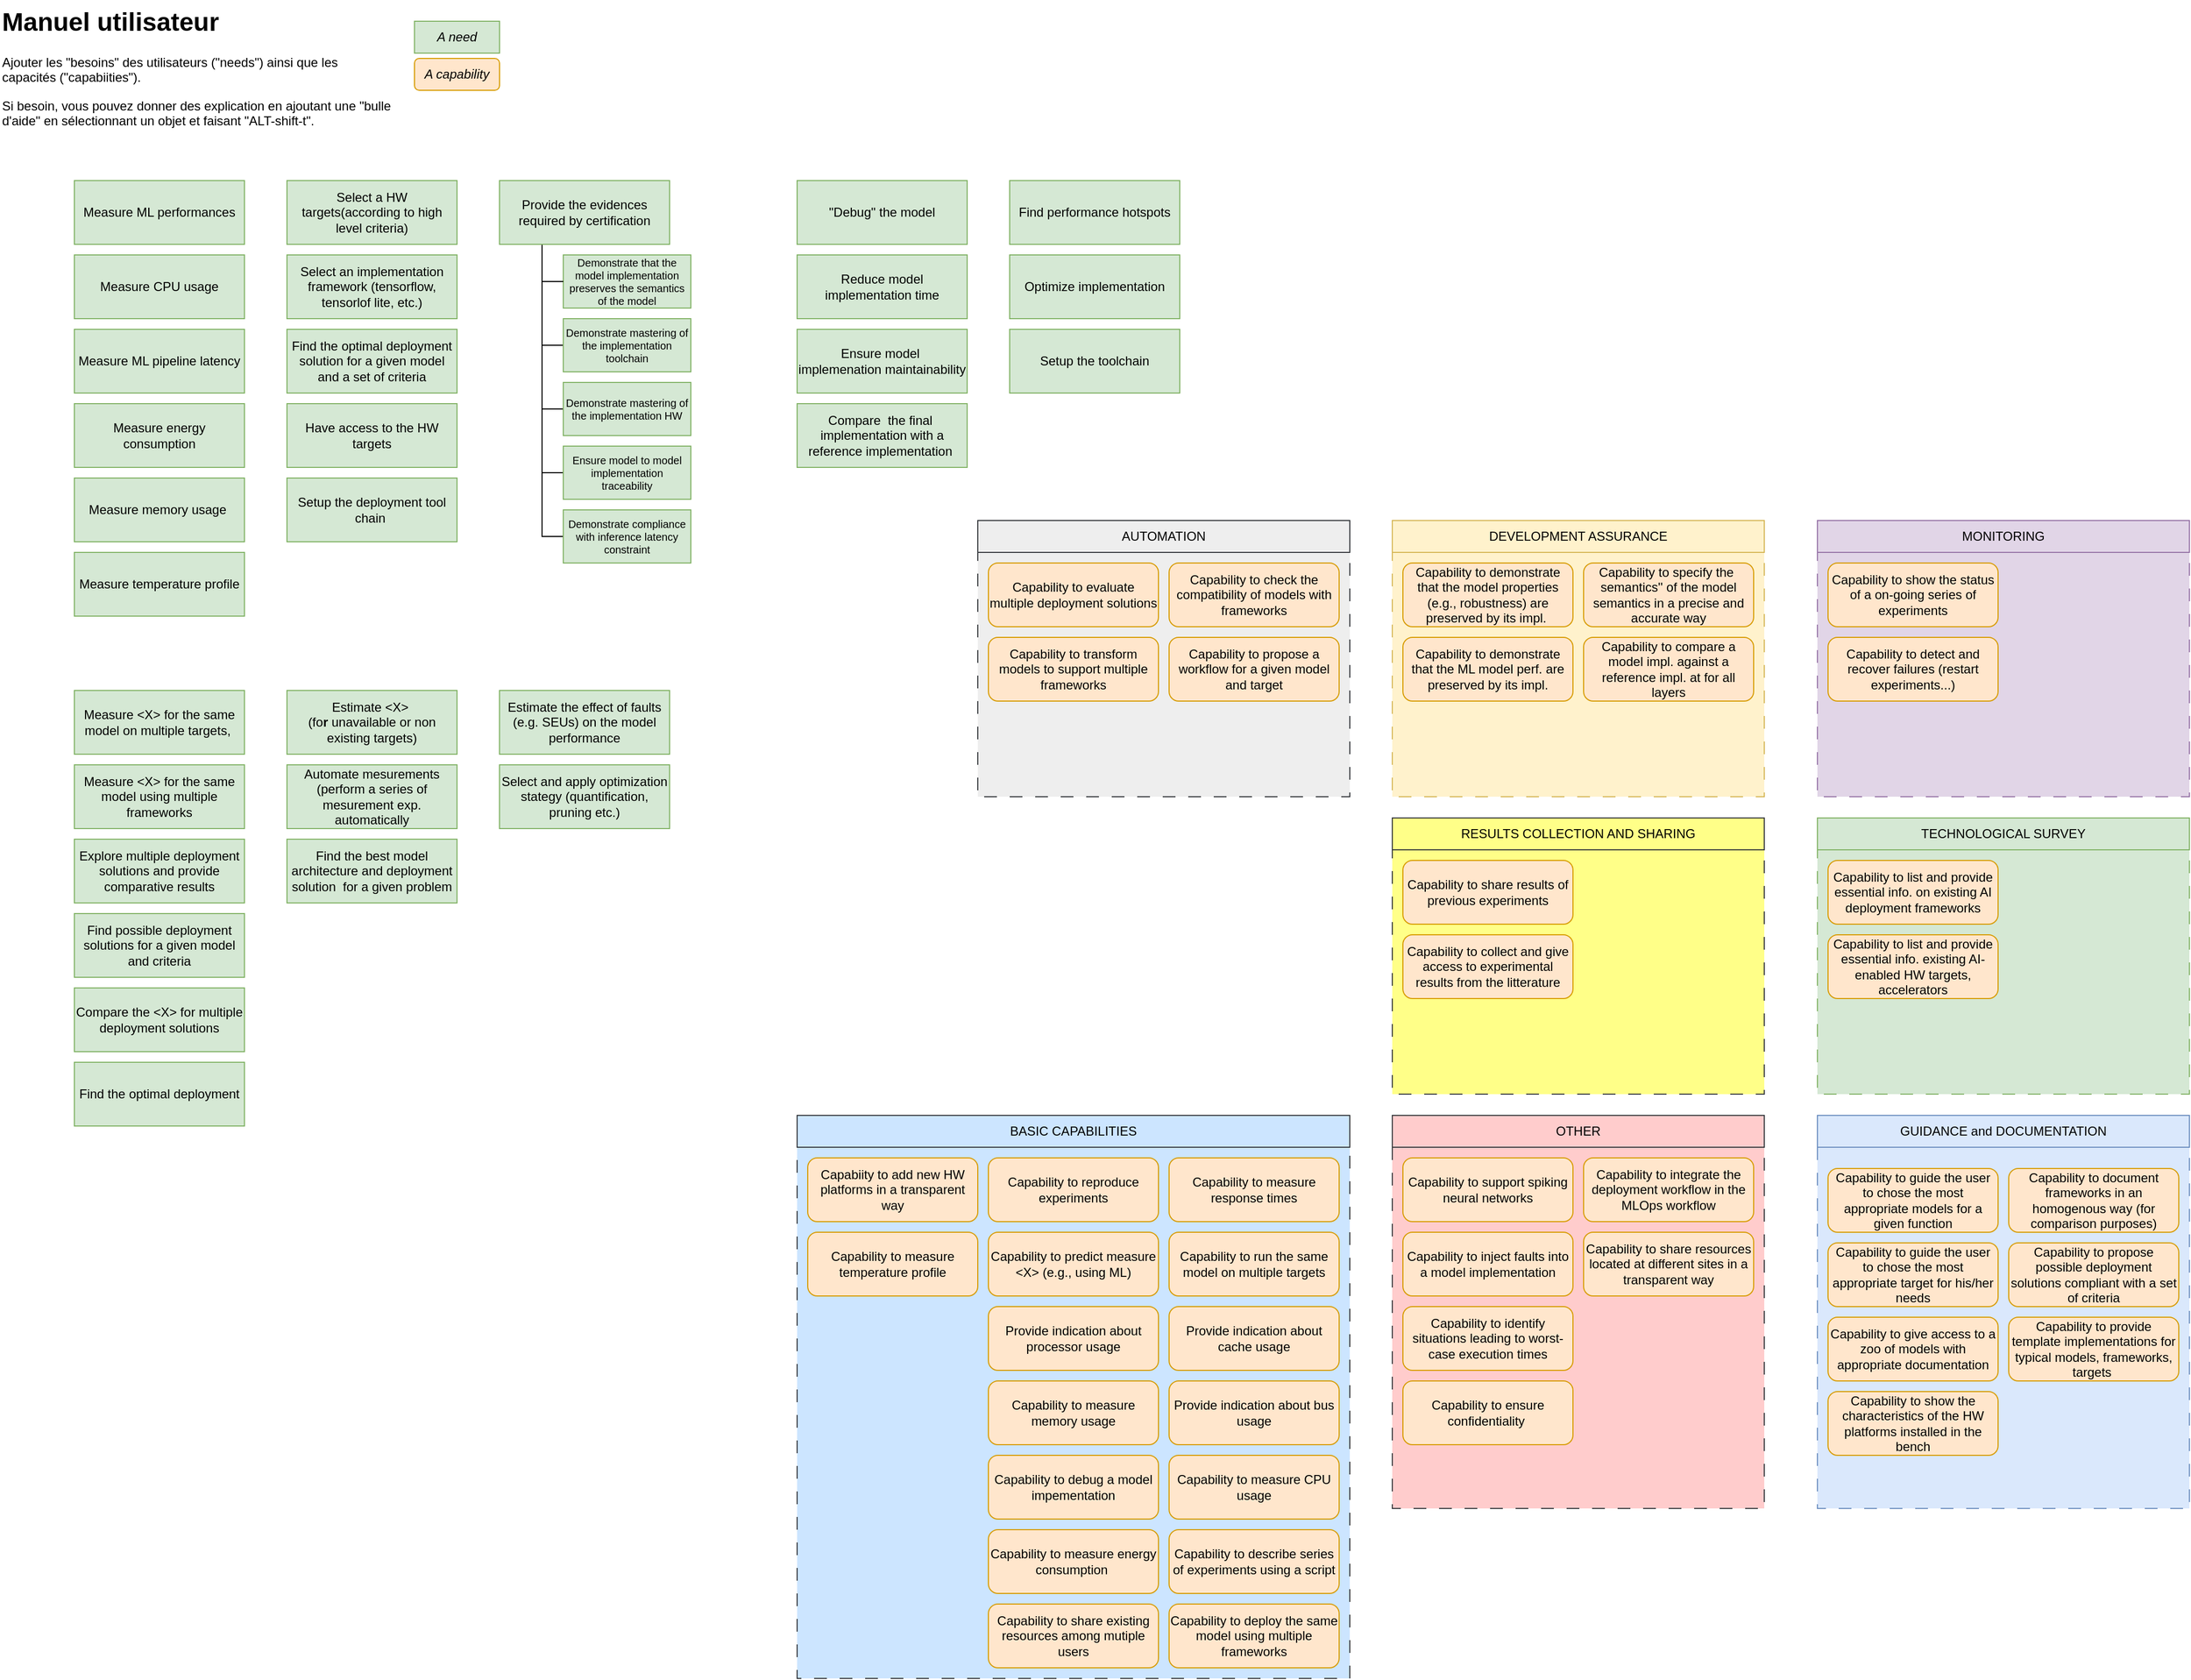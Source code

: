 <mxfile version="24.5.4" type="github">
  <diagram name="Page-1" id="GF7OaNWlpsntlyMCokd7">
    <mxGraphModel dx="4535" dy="5318" grid="0" gridSize="10" guides="1" tooltips="1" connect="1" arrows="1" fold="1" page="1" pageScale="1" pageWidth="3300" pageHeight="4681" math="0" shadow="0">
      <root>
        <mxCell id="0" />
        <mxCell id="1" parent="0" />
        <mxCell id="7k-AmSmw4N_ky5tJrCOa-97" value="" style="rounded=0;whiteSpace=wrap;html=1;dashed=1;dashPattern=12 12;fillColor=#eeeeee;strokeColor=#36393d;" parent="1" vertex="1">
          <mxGeometry x="730" y="470" width="350" height="230" as="geometry" />
        </mxCell>
        <mxCell id="7k-AmSmw4N_ky5tJrCOa-100" value="" style="rounded=0;whiteSpace=wrap;html=1;dashed=1;dashPattern=12 12;fillColor=#ffcccc;strokeColor=#36393d;" parent="1" vertex="1">
          <mxGeometry x="1120" y="1030" width="350" height="340" as="geometry" />
        </mxCell>
        <mxCell id="7k-AmSmw4N_ky5tJrCOa-102" value="" style="rounded=0;whiteSpace=wrap;html=1;dashed=1;dashPattern=12 12;fillColor=#cce5ff;strokeColor=#36393d;" parent="1" vertex="1">
          <mxGeometry x="560" y="1030" width="520" height="500" as="geometry" />
        </mxCell>
        <mxCell id="7k-AmSmw4N_ky5tJrCOa-94" value="" style="rounded=0;whiteSpace=wrap;html=1;dashed=1;dashPattern=12 12;fillColor=#fff2cc;strokeColor=#d6b656;" parent="1" vertex="1">
          <mxGeometry x="1120" y="470" width="350" height="230" as="geometry" />
        </mxCell>
        <mxCell id="7k-AmSmw4N_ky5tJrCOa-88" value="" style="rounded=0;whiteSpace=wrap;html=1;dashed=1;dashPattern=12 12;fillColor=#d5e8d4;strokeColor=#82b366;" parent="1" vertex="1">
          <mxGeometry x="1520" y="750" width="350" height="230" as="geometry" />
        </mxCell>
        <mxCell id="7k-AmSmw4N_ky5tJrCOa-87" value="" style="rounded=0;whiteSpace=wrap;html=1;dashed=1;dashPattern=12 12;fillColor=#ffff88;strokeColor=#36393d;" parent="1" vertex="1">
          <mxGeometry x="1120" y="750" width="350" height="230" as="geometry" />
        </mxCell>
        <mxCell id="7k-AmSmw4N_ky5tJrCOa-82" value="" style="rounded=0;whiteSpace=wrap;html=1;dashed=1;dashPattern=12 12;fillColor=#dae8fc;strokeColor=#6c8ebf;" parent="1" vertex="1">
          <mxGeometry x="1520" y="1030" width="350" height="340" as="geometry" />
        </mxCell>
        <mxCell id="7k-AmSmw4N_ky5tJrCOa-80" value="" style="rounded=0;whiteSpace=wrap;html=1;dashed=1;dashPattern=12 12;fillColor=#e1d5e7;strokeColor=#9673a6;" parent="1" vertex="1">
          <mxGeometry x="1520" y="470" width="350" height="230" as="geometry" />
        </mxCell>
        <mxCell id="7k-AmSmw4N_ky5tJrCOa-1" value="Capability to run the same model on multiple targets" style="rounded=1;whiteSpace=wrap;html=1;fillColor=#ffe6cc;strokeColor=#d79b00;" parent="1" vertex="1">
          <mxGeometry x="910" y="1110" width="160" height="60" as="geometry" />
        </mxCell>
        <mxCell id="7k-AmSmw4N_ky5tJrCOa-2" value="Capability to deploy the same model using multiple frameworks" style="rounded=1;whiteSpace=wrap;html=1;fillColor=#ffe6cc;strokeColor=#d79b00;" parent="1" vertex="1">
          <mxGeometry x="910" y="1460" width="160" height="60" as="geometry" />
        </mxCell>
        <mxCell id="7k-AmSmw4N_ky5tJrCOa-3" value="Capability to measure energy consumption&amp;nbsp;" style="rounded=1;whiteSpace=wrap;html=1;fillColor=#ffe6cc;strokeColor=#d79b00;" parent="1" vertex="1">
          <mxGeometry x="740" y="1390" width="160" height="60" as="geometry" />
        </mxCell>
        <mxCell id="7k-AmSmw4N_ky5tJrCOa-4" value="Capability to measure memory usage" style="rounded=1;whiteSpace=wrap;html=1;fillColor=#ffe6cc;strokeColor=#d79b00;" parent="1" vertex="1">
          <mxGeometry x="740" y="1250" width="160" height="60" as="geometry" />
        </mxCell>
        <mxCell id="7k-AmSmw4N_ky5tJrCOa-5" value="Capability to measure CPU usage" style="rounded=1;whiteSpace=wrap;html=1;fillColor=#ffe6cc;strokeColor=#d79b00;" parent="1" vertex="1">
          <mxGeometry x="910" y="1320" width="160" height="60" as="geometry" />
        </mxCell>
        <mxCell id="7k-AmSmw4N_ky5tJrCOa-6" value="Capability to specify the ``semantics&#39;&#39; of the model semantics in a precise and accurate way" style="rounded=1;whiteSpace=wrap;html=1;fillColor=#ffe6cc;strokeColor=#d79b00;" parent="1" vertex="1">
          <mxGeometry x="1300" y="480" width="160" height="60" as="geometry" />
        </mxCell>
        <mxCell id="7k-AmSmw4N_ky5tJrCOa-7" value="Capability to demonstrate that the model properties (e.g., robustness) are preserved by its impl.&amp;nbsp;" style="rounded=1;whiteSpace=wrap;html=1;fillColor=#ffe6cc;strokeColor=#d79b00;" parent="1" vertex="1">
          <mxGeometry x="1130" y="480" width="160" height="60" as="geometry" />
        </mxCell>
        <mxCell id="7k-AmSmw4N_ky5tJrCOa-8" value="Capability to demonstrate that the ML model perf. are preserved by its impl." style="rounded=1;whiteSpace=wrap;html=1;fillColor=#ffe6cc;strokeColor=#d79b00;" parent="1" vertex="1">
          <mxGeometry x="1130" y="550" width="160" height="60" as="geometry" />
        </mxCell>
        <mxCell id="7k-AmSmw4N_ky5tJrCOa-10" value="Measure ML performances" style="rounded=0;whiteSpace=wrap;html=1;fillColor=#d5e8d4;strokeColor=#82b366;" parent="1" vertex="1">
          <mxGeometry x="-120" y="120" width="160" height="60" as="geometry" />
        </mxCell>
        <mxCell id="7k-AmSmw4N_ky5tJrCOa-11" value="Measure energy consumption" style="rounded=0;whiteSpace=wrap;html=1;fillColor=#d5e8d4;strokeColor=#82b366;" parent="1" vertex="1">
          <mxGeometry x="-120" y="330" width="160" height="60" as="geometry" />
        </mxCell>
        <mxCell id="7k-AmSmw4N_ky5tJrCOa-12" value="Measure memory usage&amp;nbsp;" style="rounded=0;whiteSpace=wrap;html=1;fillColor=#d5e8d4;strokeColor=#82b366;" parent="1" vertex="1">
          <mxGeometry x="-120" y="400" width="160" height="60" as="geometry" />
        </mxCell>
        <mxCell id="7k-AmSmw4N_ky5tJrCOa-13" value="Measure ML pipeline latency" style="rounded=0;whiteSpace=wrap;html=1;fillColor=#d5e8d4;strokeColor=#82b366;" parent="1" vertex="1">
          <mxGeometry x="-120" y="260" width="160" height="60" as="geometry" />
        </mxCell>
        <UserObject label="Estimate &amp;lt;X&amp;gt;&amp;nbsp; (fo&lt;b&gt;r&amp;nbsp;&lt;/b&gt;unavailable or non existing targets)" tooltip="Cela peut concerner des cibles matérielles &#xa;qui ne sont psa encore disponibles sur&#xa;le marché mais dont on a déjà quelques &#xa;caractéristiques, ou des cibes non approvisionnées." id="7k-AmSmw4N_ky5tJrCOa-14">
          <mxCell style="rounded=0;whiteSpace=wrap;html=1;fillColor=#d5e8d4;strokeColor=#82b366;" parent="1" vertex="1">
            <mxGeometry x="80" y="600" width="160" height="60" as="geometry" />
          </mxCell>
        </UserObject>
        <mxCell id="7k-AmSmw4N_ky5tJrCOa-15" value="Automate mesurements (perform a series of mesurement exp. automatically" style="rounded=0;whiteSpace=wrap;html=1;fillColor=#d5e8d4;strokeColor=#82b366;" parent="1" vertex="1">
          <mxGeometry x="80" y="670" width="160" height="60" as="geometry" />
        </mxCell>
        <mxCell id="7k-AmSmw4N_ky5tJrCOa-16" value="Measure &amp;lt;X&amp;gt; for the same model on multiple targets,&amp;nbsp;" style="rounded=0;whiteSpace=wrap;html=1;fillColor=#d5e8d4;strokeColor=#82b366;" parent="1" vertex="1">
          <mxGeometry x="-120" y="600" width="160" height="60" as="geometry" />
        </mxCell>
        <mxCell id="7k-AmSmw4N_ky5tJrCOa-17" value="Measure &amp;lt;X&amp;gt; for the same model using multiple frameworks" style="rounded=0;whiteSpace=wrap;html=1;fillColor=#d5e8d4;strokeColor=#82b366;" parent="1" vertex="1">
          <mxGeometry x="-120" y="670" width="160" height="60" as="geometry" />
        </mxCell>
        <mxCell id="7k-AmSmw4N_ky5tJrCOa-18" value="Explore multiple deployment solutions and provide comparative results" style="rounded=0;whiteSpace=wrap;html=1;fillColor=#d5e8d4;strokeColor=#82b366;" parent="1" vertex="1">
          <mxGeometry x="-120" y="740" width="160" height="60" as="geometry" />
        </mxCell>
        <mxCell id="7k-AmSmw4N_ky5tJrCOa-19" value="Find the optimal deployment solution for a given model and a set of criteria" style="rounded=0;whiteSpace=wrap;html=1;fillColor=#d5e8d4;strokeColor=#82b366;" parent="1" vertex="1">
          <mxGeometry x="80" y="260" width="160" height="60" as="geometry" />
        </mxCell>
        <UserObject label="Find the best model architecture and deployment solution&amp;nbsp; for a given problem" tooltip="Le besoin de trouver la meilleure configuration &#xa;(modèle, framework, cible), &#xa;le modèle étant ici une variable libre.&#xa;On ne part pas d&#39;un modèle dont l&#39;architecture &#xa;est donnée, mais on optimise &#xa;l&#39;architecture pour un hardware donné (HW-NAS)." id="7k-AmSmw4N_ky5tJrCOa-20">
          <mxCell style="rounded=0;whiteSpace=wrap;html=1;fillColor=#d5e8d4;strokeColor=#82b366;" parent="1" vertex="1">
            <mxGeometry x="80" y="740" width="160" height="60" as="geometry" />
          </mxCell>
        </UserObject>
        <mxCell id="7k-AmSmw4N_ky5tJrCOa-21" value="Compare the &amp;lt;X&amp;gt; for multiple deployment solutions" style="rounded=0;whiteSpace=wrap;html=1;fillColor=#d5e8d4;strokeColor=#82b366;" parent="1" vertex="1">
          <mxGeometry x="-120" y="880" width="160" height="60" as="geometry" />
        </mxCell>
        <mxCell id="7k-AmSmw4N_ky5tJrCOa-23" value="Capability to give access to a zoo of models with appropriate documentation" style="rounded=1;whiteSpace=wrap;html=1;fillColor=#ffe6cc;strokeColor=#d79b00;" parent="1" vertex="1">
          <mxGeometry x="1530" y="1190" width="160" height="60" as="geometry" />
        </mxCell>
        <mxCell id="7k-AmSmw4N_ky5tJrCOa-24" value="Capability to predict measure &amp;lt;X&amp;gt; (e.g., using ML)" style="rounded=1;whiteSpace=wrap;html=1;fillColor=#ffe6cc;strokeColor=#d79b00;" parent="1" vertex="1">
          <mxGeometry x="740" y="1110" width="160" height="60" as="geometry" />
        </mxCell>
        <mxCell id="7k-AmSmw4N_ky5tJrCOa-25" value="Capability to propose possible deployment solutions compliant with a set of criteria" style="rounded=1;whiteSpace=wrap;html=1;fillColor=#ffe6cc;strokeColor=#d79b00;" parent="1" vertex="1">
          <mxGeometry x="1700" y="1120" width="160" height="60" as="geometry" />
        </mxCell>
        <mxCell id="7k-AmSmw4N_ky5tJrCOa-26" value="Find possible deployment solutions for a given model and criteria" style="rounded=0;whiteSpace=wrap;html=1;fillColor=#d5e8d4;strokeColor=#82b366;" parent="1" vertex="1">
          <mxGeometry x="-120" y="810" width="160" height="60" as="geometry" />
        </mxCell>
        <mxCell id="7k-AmSmw4N_ky5tJrCOa-27" value="Capability to evaluate multiple deployment solutions" style="rounded=1;whiteSpace=wrap;html=1;fillColor=#ffe6cc;strokeColor=#d79b00;" parent="1" vertex="1">
          <mxGeometry x="740" y="480" width="160" height="60" as="geometry" />
        </mxCell>
        <mxCell id="7k-AmSmw4N_ky5tJrCOa-28" value="Capability to share results of previous experiments" style="rounded=1;whiteSpace=wrap;html=1;fillColor=#ffe6cc;strokeColor=#d79b00;" parent="1" vertex="1">
          <mxGeometry x="1130" y="760" width="160" height="60" as="geometry" />
        </mxCell>
        <mxCell id="7k-AmSmw4N_ky5tJrCOa-29" value="A need" style="rounded=0;whiteSpace=wrap;html=1;fillColor=#d5e8d4;strokeColor=#82b366;fontStyle=2" parent="1" vertex="1">
          <mxGeometry x="200" y="-30" width="80" height="30" as="geometry" />
        </mxCell>
        <mxCell id="7k-AmSmw4N_ky5tJrCOa-30" value="&lt;i&gt;A capability&lt;/i&gt;" style="rounded=1;whiteSpace=wrap;html=1;fillColor=#ffe6cc;strokeColor=#d79b00;" parent="1" vertex="1">
          <mxGeometry x="200" y="5" width="80" height="30" as="geometry" />
        </mxCell>
        <mxCell id="7k-AmSmw4N_ky5tJrCOa-32" value="Capability to inject faults into a model implementation" style="rounded=1;whiteSpace=wrap;html=1;fillColor=#ffe6cc;strokeColor=#d79b00;" parent="1" vertex="1">
          <mxGeometry x="1130" y="1110" width="160" height="60" as="geometry" />
        </mxCell>
        <mxCell id="7k-AmSmw4N_ky5tJrCOa-33" value="Estimate the effect of faults (e.g. SEUs) on the model performance" style="rounded=0;whiteSpace=wrap;html=1;fillColor=#d5e8d4;strokeColor=#82b366;" parent="1" vertex="1">
          <mxGeometry x="280" y="600" width="160" height="60" as="geometry" />
        </mxCell>
        <mxCell id="7k-AmSmw4N_ky5tJrCOa-36" value="Measure CPU usage" style="rounded=0;whiteSpace=wrap;html=1;fillColor=#d5e8d4;strokeColor=#82b366;" parent="1" vertex="1">
          <mxGeometry x="-120" y="190" width="160" height="60" as="geometry" />
        </mxCell>
        <mxCell id="7k-AmSmw4N_ky5tJrCOa-40" value="Find the optimal deployment" style="rounded=0;whiteSpace=wrap;html=1;fillColor=#d5e8d4;strokeColor=#82b366;" parent="1" vertex="1">
          <mxGeometry x="-120" y="950" width="160" height="60" as="geometry" />
        </mxCell>
        <mxCell id="7k-AmSmw4N_ky5tJrCOa-41" value="Provide indication about processor usage" style="rounded=1;whiteSpace=wrap;html=1;fillColor=#ffe6cc;strokeColor=#d79b00;" parent="1" vertex="1">
          <mxGeometry x="740" y="1180" width="160" height="60" as="geometry" />
        </mxCell>
        <mxCell id="7k-AmSmw4N_ky5tJrCOa-42" value="Provide indication about cache usage" style="rounded=1;whiteSpace=wrap;html=1;fillColor=#ffe6cc;strokeColor=#d79b00;" parent="1" vertex="1">
          <mxGeometry x="910" y="1180" width="160" height="60" as="geometry" />
        </mxCell>
        <mxCell id="7k-AmSmw4N_ky5tJrCOa-45" value="Provide indication about bus usage" style="rounded=1;whiteSpace=wrap;html=1;fillColor=#ffe6cc;strokeColor=#d79b00;" parent="1" vertex="1">
          <mxGeometry x="910" y="1250" width="160" height="60" as="geometry" />
        </mxCell>
        <mxCell id="7k-AmSmw4N_ky5tJrCOa-47" value="Capability to measure response times" style="rounded=1;whiteSpace=wrap;html=1;fillColor=#ffe6cc;strokeColor=#d79b00;" parent="1" vertex="1">
          <mxGeometry x="910" y="1040" width="160" height="60" as="geometry" />
        </mxCell>
        <mxCell id="7k-AmSmw4N_ky5tJrCOa-50" value="Measure temperature profile" style="rounded=0;whiteSpace=wrap;html=1;fillColor=#d5e8d4;strokeColor=#82b366;" parent="1" vertex="1">
          <mxGeometry x="-120" y="470" width="160" height="60" as="geometry" />
        </mxCell>
        <mxCell id="7k-AmSmw4N_ky5tJrCOa-52" value="Capability to describe series of experiments using a script" style="rounded=1;whiteSpace=wrap;html=1;fillColor=#ffe6cc;strokeColor=#d79b00;" parent="1" vertex="1">
          <mxGeometry x="910" y="1390" width="160" height="60" as="geometry" />
        </mxCell>
        <mxCell id="7k-AmSmw4N_ky5tJrCOa-112" style="edgeStyle=orthogonalEdgeStyle;rounded=0;orthogonalLoop=1;jettySize=auto;html=1;exitX=0.25;exitY=1;exitDx=0;exitDy=0;entryX=0;entryY=0.5;entryDx=0;entryDy=0;endArrow=none;endFill=0;" parent="1" source="7k-AmSmw4N_ky5tJrCOa-107" target="7k-AmSmw4N_ky5tJrCOa-111" edge="1">
          <mxGeometry relative="1" as="geometry" />
        </mxCell>
        <mxCell id="7k-AmSmw4N_ky5tJrCOa-56" value="Demonstrate that the model implementation preserves the semantics of the model" style="rounded=0;whiteSpace=wrap;html=1;fillColor=#d5e8d4;strokeColor=#82b366;fontSize=10;" parent="1" vertex="1">
          <mxGeometry x="340" y="190" width="120" height="50" as="geometry" />
        </mxCell>
        <UserObject label="Select a HW targets(according to high level criteria)" tooltip="Le besoin est de connaitre ce qui existe&#xa;et d&#39;avoir une idée des &#xa;grandes caractéristiques des cibles matérielles &#xa;(nombre de coeurs, présence d&#39;accélérateurs, &#xa;quantité mémoire, etc.).&#xa;Il s&#39;agit d&#39;un besoin d&#39;information et&#xa;de moyen d&#39;accès à cette information &#xa;(capacité de recherche sur un critère &#xa;donné).&#xa;" id="7k-AmSmw4N_ky5tJrCOa-58">
          <mxCell style="rounded=0;whiteSpace=wrap;html=1;fillColor=#d5e8d4;strokeColor=#82b366;" parent="1" vertex="1">
            <mxGeometry x="80" y="120" width="160" height="60" as="geometry" />
          </mxCell>
        </UserObject>
        <mxCell id="7k-AmSmw4N_ky5tJrCOa-60" value="Capability to transform models to support multiple frameworks" style="rounded=1;whiteSpace=wrap;html=1;fillColor=#ffe6cc;strokeColor=#d79b00;" parent="1" vertex="1">
          <mxGeometry x="740" y="550" width="160" height="60" as="geometry" />
        </mxCell>
        <mxCell id="7k-AmSmw4N_ky5tJrCOa-61" value="Capability to check the compatibility of models with frameworks" style="rounded=1;whiteSpace=wrap;html=1;fillColor=#ffe6cc;strokeColor=#d79b00;" parent="1" vertex="1">
          <mxGeometry x="910" y="480" width="160" height="60" as="geometry" />
        </mxCell>
        <mxCell id="7k-AmSmw4N_ky5tJrCOa-62" value="Capability to propose a workflow for a given model and target" style="rounded=1;whiteSpace=wrap;html=1;fillColor=#ffe6cc;strokeColor=#d79b00;" parent="1" vertex="1">
          <mxGeometry x="910" y="550" width="160" height="60" as="geometry" />
        </mxCell>
        <UserObject label="Capability to show the status of a on-going series of experiments" tooltip="Il s&#39;agit d&#39;une capacité de surveillance [déjà implémentée avec Airflow]" id="7k-AmSmw4N_ky5tJrCOa-63">
          <mxCell style="rounded=1;whiteSpace=wrap;html=1;fillColor=#ffe6cc;strokeColor=#d79b00;" parent="1" vertex="1">
            <mxGeometry x="1530" y="480" width="160" height="60" as="geometry" />
          </mxCell>
        </UserObject>
        <mxCell id="7k-AmSmw4N_ky5tJrCOa-64" value="Capabiity to add new HW platforms in a transparent way" style="rounded=1;whiteSpace=wrap;html=1;fillColor=#ffe6cc;strokeColor=#d79b00;" parent="1" vertex="1">
          <mxGeometry x="570" y="1040" width="160" height="60" as="geometry" />
        </mxCell>
        <UserObject label="Capability to list and provide essential info. on existing AI deployment frameworks" tooltip="L&#39;idée est de donner à l&#39;utilisateur des &#xa;informations le plus à jour possible sur &#xa;les bibliothèques, frameworks, accélérateurs IA&#xa;disponibles sur le marché." id="7k-AmSmw4N_ky5tJrCOa-65">
          <mxCell style="rounded=1;whiteSpace=wrap;html=1;fillColor=#ffe6cc;strokeColor=#d79b00;" parent="1" vertex="1">
            <mxGeometry x="1530" y="760" width="160" height="60" as="geometry" />
          </mxCell>
        </UserObject>
        <UserObject label="Capability to list and provide essential info. existing AI-enabled&amp;nbsp;HW targets, accelerators" tooltip="L&#39;idée est de donner à l&#39;utilisateur des &#xa;informations le plus à jour possible sur &#xa;les bibliothèques, frameworks, accélérateurs IA&#xa;disponibles sur le marché." id="7k-AmSmw4N_ky5tJrCOa-66">
          <mxCell style="rounded=1;whiteSpace=wrap;html=1;fillColor=#ffe6cc;strokeColor=#d79b00;" parent="1" vertex="1">
            <mxGeometry x="1530" y="830" width="160" height="60" as="geometry" />
          </mxCell>
        </UserObject>
        <UserObject label="Capability to share existing resources among mutiple users" tooltip="L&#39;idée est de pouvoir mettre en commun des&#xa;ressources matérielles entre utilisateurs &#xa;du banc. C&#39;est-à-dire de pouvoir rendre &#xa;accessible une ressource matérielle qui &#xa;serait localisée chez un partenaire..." id="7k-AmSmw4N_ky5tJrCOa-69">
          <mxCell style="rounded=1;whiteSpace=wrap;html=1;fillColor=#ffe6cc;strokeColor=#d79b00;" parent="1" vertex="1">
            <mxGeometry x="740" y="1460" width="160" height="60" as="geometry" />
          </mxCell>
        </UserObject>
        <UserObject label="Capability to share resources located at different sites in a transparent way" tooltip="L&#39;idée est de pouvoir établir un réseau&#xa;de &quot;bancs&quot; et de pouvoir utiliser n&#39;importe&#xa;quelle des ressources disponibles sur ces&#xa;bancs à un utilisateur. &#xa;À terme, on pourrait offrir la capacité de&#xa;d&#39;intégrer (&quot;plugger&quot;) une nouvelle &#xa;ressource matérielle fournie pas l&#39;un des &#xa;partenaires." id="7k-AmSmw4N_ky5tJrCOa-70">
          <mxCell style="rounded=1;whiteSpace=wrap;html=1;fillColor=#ffe6cc;strokeColor=#d79b00;" parent="1" vertex="1">
            <mxGeometry x="1300" y="1110" width="160" height="60" as="geometry" />
          </mxCell>
        </UserObject>
        <mxCell id="7k-AmSmw4N_ky5tJrCOa-71" value="Capability to integrate the deployment workflow in the MLOps workflow" style="rounded=1;whiteSpace=wrap;html=1;fillColor=#ffe6cc;strokeColor=#d79b00;" parent="1" vertex="1">
          <mxGeometry x="1300" y="1040" width="160" height="60" as="geometry" />
        </mxCell>
        <mxCell id="7k-AmSmw4N_ky5tJrCOa-72" value="Capability to document frameworks in an homogenous way (for comparison purposes)" style="rounded=1;whiteSpace=wrap;html=1;fillColor=#ffe6cc;strokeColor=#d79b00;" parent="1" vertex="1">
          <mxGeometry x="1700" y="1050" width="160" height="60" as="geometry" />
        </mxCell>
        <UserObject label="Capability to collect and give access to experimental results from the litterature" tooltip="De très nombreux articles scientifiques (et &#xa;autres) donnent des résultats de &#xa;performance. Il serait bien de les &#xa;collecter et d&#39;y donner accès. &#xa;Cela permettrait de faire un premier choix sans &#xa;avoir à réaliser de mesures." id="7k-AmSmw4N_ky5tJrCOa-73">
          <mxCell style="rounded=1;whiteSpace=wrap;html=1;fillColor=#ffe6cc;strokeColor=#d79b00;" parent="1" vertex="1">
            <mxGeometry x="1130" y="830" width="160" height="60" as="geometry" />
          </mxCell>
        </UserObject>
        <UserObject label="Capability to guide the user to chose the most appropriate target for his/her needs" tooltip="Utilisation d&#39;un LLM+RAG spécialisé sur&#xa;le déploiement d&#39;algorithmes d&#39;IA?" id="7k-AmSmw4N_ky5tJrCOa-74">
          <mxCell style="rounded=1;whiteSpace=wrap;html=1;fillColor=#ffe6cc;strokeColor=#d79b00;" parent="1" vertex="1">
            <mxGeometry x="1530" y="1120" width="160" height="60" as="geometry" />
          </mxCell>
        </UserObject>
        <UserObject label="Capability to guide the user to chose the most appropriate models for a given function" tooltip="L&#39;idée est de proposer une taxonomie des&#xa;modèles en précisant ce pour quoi ils&#xa;ont été développés, quelles sont les &#xa;performances obtenues, les papiers&#xa;dans lesquels ils sont décrits." id="7k-AmSmw4N_ky5tJrCOa-75">
          <mxCell style="rounded=1;whiteSpace=wrap;html=1;fillColor=#ffe6cc;strokeColor=#d79b00;" parent="1" vertex="1">
            <mxGeometry x="1530" y="1050" width="160" height="60" as="geometry" />
          </mxCell>
        </UserObject>
        <mxCell id="7k-AmSmw4N_ky5tJrCOa-76" value="Capability to compare a model impl. against a reference impl. at for all layers" style="rounded=1;whiteSpace=wrap;html=1;fillColor=#ffe6cc;strokeColor=#d79b00;" parent="1" vertex="1">
          <mxGeometry x="1300" y="550" width="160" height="60" as="geometry" />
        </mxCell>
        <UserObject label="Capability to provide template implementations for typical models, frameworks, targets&amp;nbsp;" tooltip="Cela vaut pour les implémentations &quot;manuelles&quot;, &#xa;c&#39;est-à-dire celles qui ne sont pas directement&#xa;obtenues par transformation d&#39;une description &#xa;de modèle selon un format standard." id="7k-AmSmw4N_ky5tJrCOa-77">
          <mxCell style="rounded=1;whiteSpace=wrap;html=1;fillColor=#ffe6cc;strokeColor=#d79b00;" parent="1" vertex="1">
            <mxGeometry x="1700" y="1190" width="160" height="60" as="geometry" />
          </mxCell>
        </UserObject>
        <mxCell id="7k-AmSmw4N_ky5tJrCOa-78" value="Capability to detect and recover failures (restart experiments...)" style="rounded=1;whiteSpace=wrap;html=1;fillColor=#ffe6cc;strokeColor=#d79b00;" parent="1" vertex="1">
          <mxGeometry x="1530" y="550" width="160" height="60" as="geometry" />
        </mxCell>
        <mxCell id="7k-AmSmw4N_ky5tJrCOa-79" value="Capability to debug a model impementation" style="rounded=1;whiteSpace=wrap;html=1;fillColor=#ffe6cc;strokeColor=#d79b00;" parent="1" vertex="1">
          <mxGeometry x="740" y="1320" width="160" height="60" as="geometry" />
        </mxCell>
        <mxCell id="7k-AmSmw4N_ky5tJrCOa-84" value="TECHNOLOGICAL SURVEY" style="rounded=0;whiteSpace=wrap;html=1;fillColor=#d5e8d4;strokeColor=#82b366;" parent="1" vertex="1">
          <mxGeometry x="1520" y="720" width="350" height="30" as="geometry" />
        </mxCell>
        <mxCell id="7k-AmSmw4N_ky5tJrCOa-85" value="GUIDANCE and DOCUMENTATION" style="rounded=0;whiteSpace=wrap;html=1;fillColor=#dae8fc;strokeColor=#6c8ebf;" parent="1" vertex="1">
          <mxGeometry x="1520" y="1000" width="350" height="30" as="geometry" />
        </mxCell>
        <mxCell id="7k-AmSmw4N_ky5tJrCOa-86" value="Capability to support spiking neural networks" style="rounded=1;whiteSpace=wrap;html=1;fillColor=#ffe6cc;strokeColor=#d79b00;" parent="1" vertex="1">
          <mxGeometry x="1130" y="1040" width="160" height="60" as="geometry" />
        </mxCell>
        <mxCell id="7k-AmSmw4N_ky5tJrCOa-89" value="RESULTS COLLECTION AND SHARING" style="rounded=0;whiteSpace=wrap;html=1;fillColor=#ffff88;strokeColor=#36393d;" parent="1" vertex="1">
          <mxGeometry x="1120" y="720" width="350" height="30" as="geometry" />
        </mxCell>
        <mxCell id="7k-AmSmw4N_ky5tJrCOa-93" value="MONITORING" style="rounded=0;whiteSpace=wrap;html=1;fillColor=#e1d5e7;strokeColor=#9673a6;" parent="1" vertex="1">
          <mxGeometry x="1520" y="440" width="350" height="30" as="geometry" />
        </mxCell>
        <mxCell id="7k-AmSmw4N_ky5tJrCOa-95" value="DEVELOPMENT ASSURANCE" style="rounded=0;whiteSpace=wrap;html=1;fillColor=#fff2cc;strokeColor=#d6b656;" parent="1" vertex="1">
          <mxGeometry x="1120" y="440" width="350" height="30" as="geometry" />
        </mxCell>
        <mxCell id="7k-AmSmw4N_ky5tJrCOa-96" value="AUTOMATION" style="rounded=0;whiteSpace=wrap;html=1;fillColor=#eeeeee;strokeColor=#36393d;" parent="1" vertex="1">
          <mxGeometry x="730" y="440" width="350" height="30" as="geometry" />
        </mxCell>
        <mxCell id="7k-AmSmw4N_ky5tJrCOa-98" value="Capability to reproduce experiments" style="rounded=1;whiteSpace=wrap;html=1;fillColor=#ffe6cc;strokeColor=#d79b00;" parent="1" vertex="1">
          <mxGeometry x="740" y="1040" width="160" height="60" as="geometry" />
        </mxCell>
        <UserObject label="Capability to show the characteristics of the HW platforms installed in the bench" tooltip="L&#39;idée est de donner des informations &#xa;synthétiques et représentées de façon &#xa;homogènespourles différentes cibles &#xa;matérielles installées sur le banc &#xa;(ou, plus généralement, disponibles &#xa;sur le marché). " id="7k-AmSmw4N_ky5tJrCOa-99">
          <mxCell style="rounded=1;whiteSpace=wrap;html=1;fillColor=#ffe6cc;strokeColor=#d79b00;" parent="1" vertex="1">
            <mxGeometry x="1530" y="1260" width="160" height="60" as="geometry" />
          </mxCell>
        </UserObject>
        <mxCell id="7k-AmSmw4N_ky5tJrCOa-101" value="OTHER" style="rounded=0;whiteSpace=wrap;html=1;fillColor=#ffcccc;strokeColor=#36393d;" parent="1" vertex="1">
          <mxGeometry x="1120" y="1000" width="350" height="30" as="geometry" />
        </mxCell>
        <mxCell id="7k-AmSmw4N_ky5tJrCOa-103" value="BASIC CAPABILITIES" style="rounded=0;whiteSpace=wrap;html=1;fillColor=#cce5ff;strokeColor=#36393d;" parent="1" vertex="1">
          <mxGeometry x="560" y="1000" width="520" height="30" as="geometry" />
        </mxCell>
        <mxCell id="7k-AmSmw4N_ky5tJrCOa-106" value="Capability to measure temperature profile" style="rounded=1;whiteSpace=wrap;html=1;fillColor=#ffe6cc;strokeColor=#d79b00;" parent="1" vertex="1">
          <mxGeometry x="570" y="1110" width="160" height="60" as="geometry" />
        </mxCell>
        <mxCell id="7k-AmSmw4N_ky5tJrCOa-115" style="edgeStyle=orthogonalEdgeStyle;rounded=0;orthogonalLoop=1;jettySize=auto;html=1;exitX=0.25;exitY=1;exitDx=0;exitDy=0;entryX=0;entryY=0.5;entryDx=0;entryDy=0;strokeColor=default;align=center;verticalAlign=middle;fontFamily=Helvetica;fontSize=11;fontColor=default;labelBackgroundColor=default;endArrow=none;endFill=0;" parent="1" source="7k-AmSmw4N_ky5tJrCOa-107" target="7k-AmSmw4N_ky5tJrCOa-56" edge="1">
          <mxGeometry relative="1" as="geometry" />
        </mxCell>
        <mxCell id="7k-AmSmw4N_ky5tJrCOa-118" style="edgeStyle=orthogonalEdgeStyle;rounded=0;orthogonalLoop=1;jettySize=auto;html=1;exitX=0.25;exitY=1;exitDx=0;exitDy=0;entryX=0;entryY=0.5;entryDx=0;entryDy=0;flowAnimation=0;endArrow=none;endFill=0;" parent="1" source="7k-AmSmw4N_ky5tJrCOa-107" target="7k-AmSmw4N_ky5tJrCOa-116" edge="1">
          <mxGeometry relative="1" as="geometry" />
        </mxCell>
        <mxCell id="7k-AmSmw4N_ky5tJrCOa-119" style="edgeStyle=orthogonalEdgeStyle;rounded=0;orthogonalLoop=1;jettySize=auto;html=1;exitX=0.25;exitY=1;exitDx=0;exitDy=0;entryX=0;entryY=0.5;entryDx=0;entryDy=0;strokeColor=default;align=center;verticalAlign=middle;fontFamily=Helvetica;fontSize=11;fontColor=default;labelBackgroundColor=default;endArrow=none;endFill=0;flowAnimation=0;" parent="1" source="7k-AmSmw4N_ky5tJrCOa-107" target="7k-AmSmw4N_ky5tJrCOa-117" edge="1">
          <mxGeometry relative="1" as="geometry" />
        </mxCell>
        <mxCell id="7k-AmSmw4N_ky5tJrCOa-126" style="edgeStyle=orthogonalEdgeStyle;rounded=0;orthogonalLoop=1;jettySize=auto;html=1;exitX=0.25;exitY=1;exitDx=0;exitDy=0;entryX=0;entryY=0.5;entryDx=0;entryDy=0;endArrow=none;endFill=0;" parent="1" source="7k-AmSmw4N_ky5tJrCOa-107" target="7k-AmSmw4N_ky5tJrCOa-125" edge="1">
          <mxGeometry relative="1" as="geometry" />
        </mxCell>
        <mxCell id="7k-AmSmw4N_ky5tJrCOa-107" value="Provide the evidences required by certification" style="rounded=0;whiteSpace=wrap;html=1;fillColor=#d5e8d4;strokeColor=#82b366;" parent="1" vertex="1">
          <mxGeometry x="280" y="120" width="160" height="60" as="geometry" />
        </mxCell>
        <UserObject label="&quot;Debug&quot; the model" tooltip="Par &quot;bug&quot;, on entend une propriété non satisfaite.&#xa;Ce peut êter par exemple la non identité de l&#39;implémentation avec l&#39;implémenation de réference, &#xa;de façon à pouvoir remonter aux causes racines. &#xa;C&#39;est par ex. ce que nous avons fait pour l&#39;ACAS XU." id="7k-AmSmw4N_ky5tJrCOa-109">
          <mxCell style="rounded=0;whiteSpace=wrap;html=1;fillColor=#d5e8d4;strokeColor=#82b366;" parent="1" vertex="1">
            <mxGeometry x="560" y="120" width="160" height="60" as="geometry" />
          </mxCell>
        </UserObject>
        <mxCell id="7k-AmSmw4N_ky5tJrCOa-111" value="Demonstrate mastering of the implementation toolchain" style="rounded=0;whiteSpace=wrap;html=1;fillColor=#d5e8d4;strokeColor=#82b366;fontSize=10;" parent="1" vertex="1">
          <mxGeometry x="340" y="250" width="120" height="50" as="geometry" />
        </mxCell>
        <mxCell id="7k-AmSmw4N_ky5tJrCOa-116" value="Demonstrate mastering of the implementation HW" style="rounded=0;whiteSpace=wrap;html=1;fillColor=#d5e8d4;strokeColor=#82b366;fontSize=10;" parent="1" vertex="1">
          <mxGeometry x="340" y="310" width="120" height="50" as="geometry" />
        </mxCell>
        <mxCell id="7k-AmSmw4N_ky5tJrCOa-117" value="Ensure model to model implementation traceability" style="rounded=0;whiteSpace=wrap;html=1;fillColor=#d5e8d4;strokeColor=#82b366;fontSize=10;" parent="1" vertex="1">
          <mxGeometry x="340" y="370" width="120" height="50" as="geometry" />
        </mxCell>
        <UserObject label="Find performance hotspots" tooltip="Le besoin est d&#39;identifier les endroits où&#xa;les ressources / le temps est consommé&#xa;de façon à éventuellement modifier l&#39;implémentation.&#xa;Pour un GPU, par ex., NVIDIA fournit l&#39;environnement&#xa;nsight. Quid des autres plateformes?&#xa;Quels sont les observables pertinents? (par ex. cache hit / miss, etc.)" id="7k-AmSmw4N_ky5tJrCOa-121">
          <mxCell style="rounded=0;whiteSpace=wrap;html=1;fillColor=#d5e8d4;strokeColor=#82b366;" parent="1" vertex="1">
            <mxGeometry x="760" y="120" width="160" height="60" as="geometry" />
          </mxCell>
        </UserObject>
        <mxCell id="7k-AmSmw4N_ky5tJrCOa-122" value="Optimize implementation" style="rounded=0;whiteSpace=wrap;html=1;fillColor=#d5e8d4;strokeColor=#82b366;" parent="1" vertex="1">
          <mxGeometry x="760" y="190" width="160" height="60" as="geometry" />
        </mxCell>
        <mxCell id="7k-AmSmw4N_ky5tJrCOa-123" value="Reduce model implementation time" style="rounded=0;whiteSpace=wrap;html=1;fillColor=#d5e8d4;strokeColor=#82b366;" parent="1" vertex="1">
          <mxGeometry x="560" y="190" width="160" height="60" as="geometry" />
        </mxCell>
        <mxCell id="7k-AmSmw4N_ky5tJrCOa-125" value="Demonstrate compliance with inference latency constraint" style="rounded=0;whiteSpace=wrap;html=1;fillColor=#d5e8d4;strokeColor=#82b366;fontSize=10;" parent="1" vertex="1">
          <mxGeometry x="340" y="430" width="120" height="50" as="geometry" />
        </mxCell>
        <mxCell id="7k-AmSmw4N_ky5tJrCOa-127" value="Ensure model&amp;nbsp;&lt;div&gt;implemenation maintainability&lt;/div&gt;" style="rounded=0;whiteSpace=wrap;html=1;fillColor=#d5e8d4;strokeColor=#82b366;" parent="1" vertex="1">
          <mxGeometry x="560" y="260" width="160" height="60" as="geometry" />
        </mxCell>
        <mxCell id="7k-AmSmw4N_ky5tJrCOa-128" value="Capability to identify situations leading to worst-case execution times" style="rounded=1;whiteSpace=wrap;html=1;fillColor=#ffe6cc;strokeColor=#d79b00;" parent="1" vertex="1">
          <mxGeometry x="1130" y="1180" width="160" height="60" as="geometry" />
        </mxCell>
        <mxCell id="7k-AmSmw4N_ky5tJrCOa-129" value="Capability to ensure confidentiality&amp;nbsp;" style="rounded=1;whiteSpace=wrap;html=1;fillColor=#ffe6cc;strokeColor=#d79b00;" parent="1" vertex="1">
          <mxGeometry x="1130" y="1250" width="160" height="60" as="geometry" />
        </mxCell>
        <mxCell id="7k-AmSmw4N_ky5tJrCOa-130" value="&lt;h1 style=&quot;margin-top: 0px;&quot;&gt;Manuel utilisateur&lt;/h1&gt;&lt;p&gt;Ajouter les &quot;besoins&quot; des utilisateurs (&quot;needs&quot;) ainsi que les capacités (&quot;capabiities&quot;).&amp;nbsp;&lt;/p&gt;&lt;p&gt;Si besoin, vous pouvez donner des explication en ajoutant une &quot;bulle d&#39;aide&quot; en sélectionnant un objet et faisant &quot;ALT-shift-t&quot;.&lt;/p&gt;" style="text;html=1;whiteSpace=wrap;overflow=hidden;rounded=0;" parent="1" vertex="1">
          <mxGeometry x="-190" y="-50" width="370" height="140" as="geometry" />
        </mxCell>
        <UserObject label="Setup the toolchain" tooltip="L&#39;utilisateur va avoir besoin de mettre en place &#xa;la chaine d&#39;outil pour la cible donnée.&#xa;La documentation est plus ou moins disponible&#xa;sur intenet, mais nécessite souvent des ajustements... &#xa;Fournir une procédure claire et complète ou, &#xa;éventuellement, un dockerfile est &#xa;un moyen de faciliter la mise en oeuvre &#xa;des outils / cibles. " id="7k-AmSmw4N_ky5tJrCOa-131">
          <mxCell style="rounded=0;whiteSpace=wrap;html=1;fillColor=#d5e8d4;strokeColor=#82b366;" parent="1" vertex="1">
            <mxGeometry x="760" y="260" width="160" height="60" as="geometry" />
          </mxCell>
        </UserObject>
        <mxCell id="7k-AmSmw4N_ky5tJrCOa-132" value="Compare&amp;nbsp; the final&amp;nbsp; implementation with a reference implementation&amp;nbsp;" style="rounded=0;whiteSpace=wrap;html=1;fillColor=#d5e8d4;strokeColor=#82b366;" parent="1" vertex="1">
          <mxGeometry x="560" y="330" width="160" height="60" as="geometry" />
        </mxCell>
        <mxCell id="7k-AmSmw4N_ky5tJrCOa-138" value="Select and apply optimization stategy (quantification, pruning etc.)" style="rounded=0;whiteSpace=wrap;html=1;fillColor=#d5e8d4;strokeColor=#82b366;" parent="1" vertex="1">
          <mxGeometry x="280" y="670" width="160" height="60" as="geometry" />
        </mxCell>
        <UserObject label="Select an implementation framework (tensorflow, tensorlof lite, etc.)" tooltip="Le besoin est de connaitre ce qui existe&#xa;et d&#39;avoir une idée des &#xa;grandes caractéristiques des cibles matérielles &#xa;(nombre de coeurs, présence d&#39;accélérateurs, &#xa;quantité mémoire, etc.).&#xa;Il s&#39;agit d&#39;un besoin d&#39;information et&#xa;de moyen d&#39;accès à cette information &#xa;(capacité de recherche sur un critère &#xa;donné).&#xa;" id="7k-AmSmw4N_ky5tJrCOa-140">
          <mxCell style="rounded=0;whiteSpace=wrap;html=1;fillColor=#d5e8d4;strokeColor=#82b366;" parent="1" vertex="1">
            <mxGeometry x="80" y="190" width="160" height="60" as="geometry" />
          </mxCell>
        </UserObject>
        <UserObject label="Have access to the HW targets" tooltip="Le besoin est de connaitre ce qui existe&#xa;et d&#39;avoir une idée des &#xa;grandes caractéristiques des cibles matérielles &#xa;(nombre de coeurs, présence d&#39;accélérateurs, &#xa;quantité mémoire, etc.).&#xa;Il s&#39;agit d&#39;un besoin d&#39;information et&#xa;de moyen d&#39;accès à cette information &#xa;(capacité de recherche sur un critère &#xa;donné).&#xa;" id="7k-AmSmw4N_ky5tJrCOa-141">
          <mxCell style="rounded=0;whiteSpace=wrap;html=1;fillColor=#d5e8d4;strokeColor=#82b366;" parent="1" vertex="1">
            <mxGeometry x="80" y="330" width="160" height="60" as="geometry" />
          </mxCell>
        </UserObject>
        <UserObject label="Setup the deployment tool chain&amp;nbsp;" tooltip="Le besoin est de connaitre ce qui existe&#xa;et d&#39;avoir une idée des &#xa;grandes caractéristiques des cibles matérielles &#xa;(nombre de coeurs, présence d&#39;accélérateurs, &#xa;quantité mémoire, etc.).&#xa;Il s&#39;agit d&#39;un besoin d&#39;information et&#xa;de moyen d&#39;accès à cette information &#xa;(capacité de recherche sur un critère &#xa;donné).&#xa;" id="7k-AmSmw4N_ky5tJrCOa-142">
          <mxCell style="rounded=0;whiteSpace=wrap;html=1;fillColor=#d5e8d4;strokeColor=#82b366;" parent="1" vertex="1">
            <mxGeometry x="80" y="400" width="160" height="60" as="geometry" />
          </mxCell>
        </UserObject>
      </root>
    </mxGraphModel>
  </diagram>
</mxfile>
